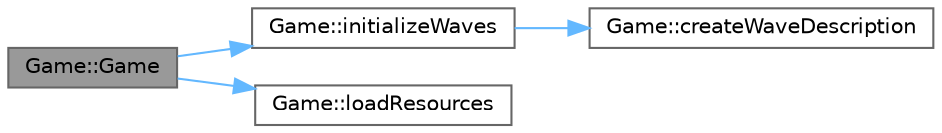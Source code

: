 digraph "Game::Game"
{
 // LATEX_PDF_SIZE
  bgcolor="transparent";
  edge [fontname=Helvetica,fontsize=10,labelfontname=Helvetica,labelfontsize=10];
  node [fontname=Helvetica,fontsize=10,shape=box,height=0.2,width=0.4];
  rankdir="LR";
  Node1 [id="Node000001",label="Game::Game",height=0.2,width=0.4,color="gray40", fillcolor="grey60", style="filled", fontcolor="black",tooltip=" "];
  Node1 -> Node2 [id="edge1_Node000001_Node000002",color="steelblue1",style="solid",tooltip=" "];
  Node2 [id="Node000002",label="Game::initializeWaves",height=0.2,width=0.4,color="grey40", fillcolor="white", style="filled",URL="$d9/d68/classGame.html#a1b011568ca1dc110382f1c2f8bc4d943",tooltip=" "];
  Node2 -> Node3 [id="edge2_Node000002_Node000003",color="steelblue1",style="solid",tooltip=" "];
  Node3 [id="Node000003",label="Game::createWaveDescription",height=0.2,width=0.4,color="grey40", fillcolor="white", style="filled",URL="$d9/d68/classGame.html#a92dc38bc78cc5647ac3c096766adb03b",tooltip=" "];
  Node1 -> Node4 [id="edge3_Node000001_Node000004",color="steelblue1",style="solid",tooltip=" "];
  Node4 [id="Node000004",label="Game::loadResources",height=0.2,width=0.4,color="grey40", fillcolor="white", style="filled",URL="$d9/d68/classGame.html#ae6200a0bffc7eb91ef49c624a9a10faf",tooltip=" "];
}

